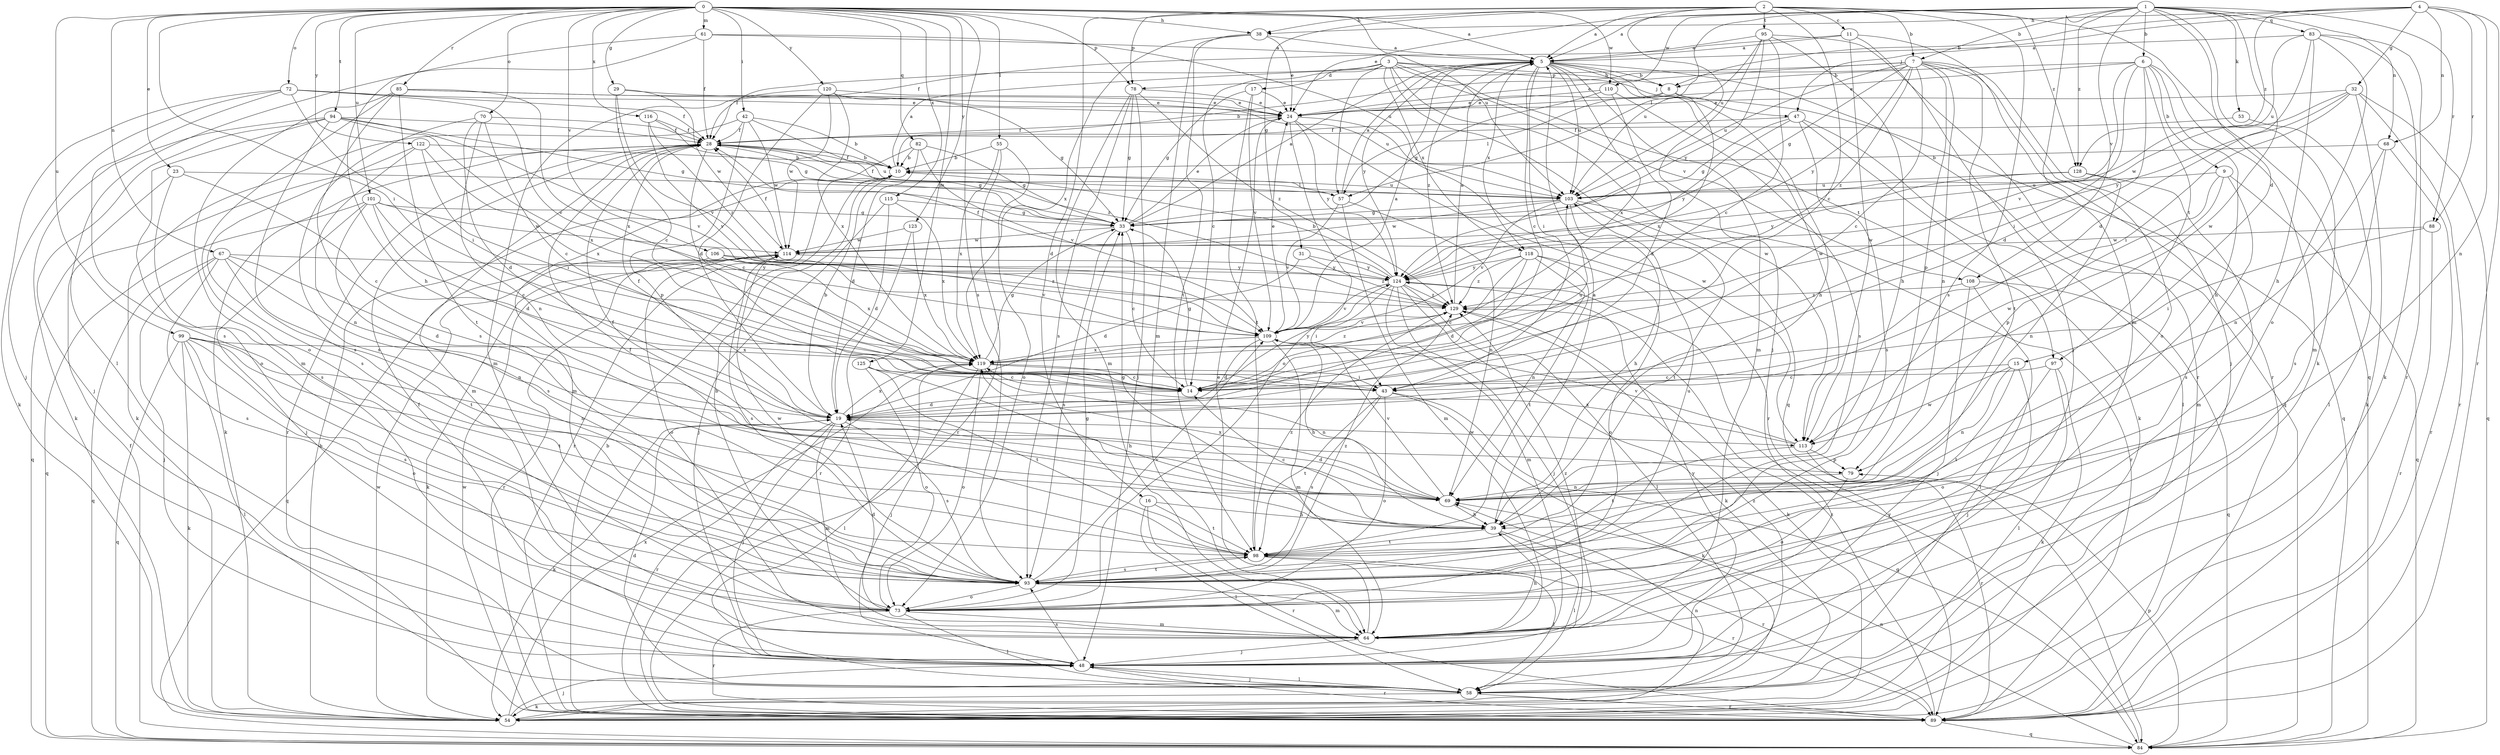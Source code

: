 strict digraph  {
0;
1;
2;
3;
4;
5;
6;
7;
8;
9;
10;
11;
14;
15;
16;
17;
19;
23;
24;
28;
29;
31;
32;
33;
38;
39;
42;
43;
47;
48;
53;
54;
55;
57;
58;
61;
64;
67;
68;
69;
70;
72;
73;
78;
79;
82;
83;
84;
85;
88;
89;
93;
94;
95;
97;
98;
99;
101;
103;
106;
108;
109;
110;
113;
114;
115;
116;
118;
119;
120;
122;
123;
124;
125;
128;
129;
0 -> 5  [label=a];
0 -> 23  [label=e];
0 -> 29  [label=g];
0 -> 38  [label=h];
0 -> 42  [label=i];
0 -> 43  [label=i];
0 -> 55  [label=l];
0 -> 61  [label=m];
0 -> 67  [label=n];
0 -> 70  [label=o];
0 -> 72  [label=o];
0 -> 78  [label=p];
0 -> 82  [label=q];
0 -> 85  [label=r];
0 -> 93  [label=s];
0 -> 94  [label=t];
0 -> 99  [label=u];
0 -> 101  [label=u];
0 -> 103  [label=u];
0 -> 106  [label=v];
0 -> 110  [label=w];
0 -> 115  [label=x];
0 -> 116  [label=x];
0 -> 120  [label=y];
0 -> 122  [label=y];
0 -> 123  [label=y];
0 -> 125  [label=z];
1 -> 5  [label=a];
1 -> 6  [label=b];
1 -> 7  [label=b];
1 -> 15  [label=d];
1 -> 24  [label=e];
1 -> 53  [label=k];
1 -> 54  [label=k];
1 -> 57  [label=l];
1 -> 64  [label=m];
1 -> 68  [label=n];
1 -> 83  [label=q];
1 -> 88  [label=r];
1 -> 108  [label=v];
1 -> 110  [label=w];
1 -> 113  [label=w];
1 -> 128  [label=z];
2 -> 5  [label=a];
2 -> 7  [label=b];
2 -> 11  [label=c];
2 -> 14  [label=c];
2 -> 16  [label=d];
2 -> 31  [label=g];
2 -> 38  [label=h];
2 -> 78  [label=p];
2 -> 84  [label=q];
2 -> 93  [label=s];
2 -> 95  [label=t];
2 -> 103  [label=u];
2 -> 128  [label=z];
3 -> 8  [label=b];
3 -> 14  [label=c];
3 -> 17  [label=d];
3 -> 28  [label=f];
3 -> 47  [label=j];
3 -> 57  [label=l];
3 -> 84  [label=q];
3 -> 97  [label=t];
3 -> 108  [label=v];
3 -> 113  [label=w];
3 -> 118  [label=x];
4 -> 8  [label=b];
4 -> 32  [label=g];
4 -> 38  [label=h];
4 -> 47  [label=j];
4 -> 68  [label=n];
4 -> 69  [label=n];
4 -> 88  [label=r];
4 -> 89  [label=r];
4 -> 128  [label=z];
5 -> 8  [label=b];
5 -> 14  [label=c];
5 -> 39  [label=h];
5 -> 43  [label=i];
5 -> 64  [label=m];
5 -> 84  [label=q];
5 -> 103  [label=u];
5 -> 113  [label=w];
5 -> 118  [label=x];
5 -> 119  [label=x];
5 -> 124  [label=y];
5 -> 129  [label=z];
6 -> 8  [label=b];
6 -> 9  [label=b];
6 -> 19  [label=d];
6 -> 24  [label=e];
6 -> 39  [label=h];
6 -> 43  [label=i];
6 -> 64  [label=m];
6 -> 97  [label=t];
6 -> 109  [label=v];
7 -> 10  [label=b];
7 -> 14  [label=c];
7 -> 24  [label=e];
7 -> 33  [label=g];
7 -> 48  [label=j];
7 -> 69  [label=n];
7 -> 73  [label=o];
7 -> 78  [label=p];
7 -> 79  [label=p];
7 -> 98  [label=t];
7 -> 103  [label=u];
7 -> 124  [label=y];
7 -> 129  [label=z];
8 -> 24  [label=e];
8 -> 57  [label=l];
8 -> 84  [label=q];
8 -> 119  [label=x];
9 -> 79  [label=p];
9 -> 84  [label=q];
9 -> 93  [label=s];
9 -> 103  [label=u];
9 -> 113  [label=w];
10 -> 5  [label=a];
10 -> 28  [label=f];
10 -> 57  [label=l];
10 -> 89  [label=r];
10 -> 103  [label=u];
11 -> 5  [label=a];
11 -> 28  [label=f];
11 -> 48  [label=j];
11 -> 89  [label=r];
11 -> 113  [label=w];
14 -> 19  [label=d];
14 -> 33  [label=g];
14 -> 103  [label=u];
14 -> 124  [label=y];
15 -> 14  [label=c];
15 -> 48  [label=j];
15 -> 69  [label=n];
15 -> 98  [label=t];
15 -> 113  [label=w];
16 -> 39  [label=h];
16 -> 58  [label=l];
16 -> 89  [label=r];
16 -> 98  [label=t];
17 -> 24  [label=e];
17 -> 33  [label=g];
17 -> 98  [label=t];
17 -> 109  [label=v];
19 -> 10  [label=b];
19 -> 28  [label=f];
19 -> 48  [label=j];
19 -> 54  [label=k];
19 -> 64  [label=m];
19 -> 89  [label=r];
19 -> 93  [label=s];
19 -> 113  [label=w];
19 -> 119  [label=x];
23 -> 14  [label=c];
23 -> 84  [label=q];
23 -> 93  [label=s];
23 -> 103  [label=u];
24 -> 28  [label=f];
24 -> 73  [label=o];
24 -> 89  [label=r];
24 -> 113  [label=w];
24 -> 124  [label=y];
28 -> 10  [label=b];
28 -> 14  [label=c];
28 -> 33  [label=g];
28 -> 54  [label=k];
28 -> 64  [label=m];
28 -> 89  [label=r];
28 -> 103  [label=u];
29 -> 14  [label=c];
29 -> 24  [label=e];
29 -> 109  [label=v];
29 -> 114  [label=w];
31 -> 19  [label=d];
31 -> 124  [label=y];
31 -> 129  [label=z];
32 -> 24  [label=e];
32 -> 43  [label=i];
32 -> 54  [label=k];
32 -> 84  [label=q];
32 -> 89  [label=r];
32 -> 114  [label=w];
32 -> 124  [label=y];
33 -> 5  [label=a];
33 -> 14  [label=c];
33 -> 24  [label=e];
33 -> 93  [label=s];
33 -> 114  [label=w];
38 -> 5  [label=a];
38 -> 24  [label=e];
38 -> 64  [label=m];
38 -> 98  [label=t];
38 -> 119  [label=x];
39 -> 5  [label=a];
39 -> 14  [label=c];
39 -> 33  [label=g];
39 -> 58  [label=l];
39 -> 89  [label=r];
39 -> 98  [label=t];
42 -> 10  [label=b];
42 -> 28  [label=f];
42 -> 54  [label=k];
42 -> 79  [label=p];
42 -> 114  [label=w];
42 -> 129  [label=z];
43 -> 54  [label=k];
43 -> 73  [label=o];
43 -> 84  [label=q];
43 -> 93  [label=s];
43 -> 98  [label=t];
47 -> 28  [label=f];
47 -> 33  [label=g];
47 -> 54  [label=k];
47 -> 58  [label=l];
47 -> 93  [label=s];
47 -> 124  [label=y];
48 -> 28  [label=f];
48 -> 58  [label=l];
48 -> 89  [label=r];
48 -> 93  [label=s];
48 -> 124  [label=y];
53 -> 28  [label=f];
53 -> 58  [label=l];
54 -> 10  [label=b];
54 -> 48  [label=j];
54 -> 69  [label=n];
54 -> 114  [label=w];
54 -> 119  [label=x];
55 -> 10  [label=b];
55 -> 73  [label=o];
55 -> 89  [label=r];
55 -> 119  [label=x];
57 -> 5  [label=a];
57 -> 28  [label=f];
57 -> 64  [label=m];
57 -> 69  [label=n];
57 -> 109  [label=v];
58 -> 19  [label=d];
58 -> 48  [label=j];
58 -> 54  [label=k];
58 -> 89  [label=r];
58 -> 129  [label=z];
61 -> 5  [label=a];
61 -> 28  [label=f];
61 -> 39  [label=h];
61 -> 58  [label=l];
61 -> 103  [label=u];
64 -> 24  [label=e];
64 -> 39  [label=h];
64 -> 48  [label=j];
64 -> 129  [label=z];
67 -> 19  [label=d];
67 -> 48  [label=j];
67 -> 69  [label=n];
67 -> 84  [label=q];
67 -> 93  [label=s];
67 -> 98  [label=t];
67 -> 124  [label=y];
68 -> 10  [label=b];
68 -> 69  [label=n];
68 -> 89  [label=r];
68 -> 93  [label=s];
69 -> 19  [label=d];
69 -> 28  [label=f];
69 -> 39  [label=h];
69 -> 109  [label=v];
69 -> 119  [label=x];
70 -> 14  [label=c];
70 -> 19  [label=d];
70 -> 28  [label=f];
70 -> 69  [label=n];
70 -> 93  [label=s];
72 -> 24  [label=e];
72 -> 28  [label=f];
72 -> 43  [label=i];
72 -> 48  [label=j];
72 -> 54  [label=k];
72 -> 93  [label=s];
72 -> 109  [label=v];
73 -> 10  [label=b];
73 -> 19  [label=d];
73 -> 33  [label=g];
73 -> 58  [label=l];
73 -> 64  [label=m];
73 -> 89  [label=r];
78 -> 24  [label=e];
78 -> 33  [label=g];
78 -> 48  [label=j];
78 -> 64  [label=m];
78 -> 93  [label=s];
78 -> 129  [label=z];
79 -> 69  [label=n];
79 -> 73  [label=o];
82 -> 10  [label=b];
82 -> 19  [label=d];
82 -> 33  [label=g];
82 -> 64  [label=m];
82 -> 109  [label=v];
83 -> 5  [label=a];
83 -> 19  [label=d];
83 -> 39  [label=h];
83 -> 54  [label=k];
83 -> 73  [label=o];
83 -> 89  [label=r];
83 -> 103  [label=u];
84 -> 28  [label=f];
84 -> 69  [label=n];
84 -> 79  [label=p];
84 -> 124  [label=y];
85 -> 24  [label=e];
85 -> 64  [label=m];
85 -> 73  [label=o];
85 -> 93  [label=s];
85 -> 98  [label=t];
85 -> 103  [label=u];
85 -> 119  [label=x];
88 -> 43  [label=i];
88 -> 89  [label=r];
88 -> 114  [label=w];
89 -> 10  [label=b];
89 -> 84  [label=q];
89 -> 114  [label=w];
89 -> 129  [label=z];
93 -> 64  [label=m];
93 -> 73  [label=o];
93 -> 98  [label=t];
93 -> 103  [label=u];
93 -> 109  [label=v];
93 -> 114  [label=w];
93 -> 129  [label=z];
94 -> 28  [label=f];
94 -> 33  [label=g];
94 -> 48  [label=j];
94 -> 54  [label=k];
94 -> 73  [label=o];
94 -> 93  [label=s];
94 -> 109  [label=v];
94 -> 119  [label=x];
95 -> 5  [label=a];
95 -> 14  [label=c];
95 -> 39  [label=h];
95 -> 48  [label=j];
95 -> 89  [label=r];
95 -> 103  [label=u];
95 -> 124  [label=y];
97 -> 14  [label=c];
97 -> 54  [label=k];
97 -> 58  [label=l];
97 -> 73  [label=o];
98 -> 28  [label=f];
98 -> 58  [label=l];
98 -> 89  [label=r];
98 -> 93  [label=s];
98 -> 129  [label=z];
99 -> 54  [label=k];
99 -> 58  [label=l];
99 -> 69  [label=n];
99 -> 73  [label=o];
99 -> 84  [label=q];
99 -> 93  [label=s];
99 -> 98  [label=t];
99 -> 119  [label=x];
101 -> 14  [label=c];
101 -> 19  [label=d];
101 -> 33  [label=g];
101 -> 48  [label=j];
101 -> 84  [label=q];
101 -> 93  [label=s];
101 -> 114  [label=w];
103 -> 33  [label=g];
103 -> 39  [label=h];
103 -> 89  [label=r];
103 -> 98  [label=t];
103 -> 109  [label=v];
103 -> 114  [label=w];
106 -> 84  [label=q];
106 -> 109  [label=v];
106 -> 119  [label=x];
106 -> 124  [label=y];
106 -> 129  [label=z];
108 -> 48  [label=j];
108 -> 58  [label=l];
108 -> 84  [label=q];
108 -> 129  [label=z];
109 -> 5  [label=a];
109 -> 19  [label=d];
109 -> 24  [label=e];
109 -> 39  [label=h];
109 -> 64  [label=m];
109 -> 119  [label=x];
110 -> 19  [label=d];
110 -> 24  [label=e];
110 -> 33  [label=g];
110 -> 93  [label=s];
113 -> 79  [label=p];
113 -> 89  [label=r];
113 -> 98  [label=t];
113 -> 109  [label=v];
113 -> 119  [label=x];
114 -> 28  [label=f];
114 -> 54  [label=k];
114 -> 73  [label=o];
114 -> 89  [label=r];
114 -> 93  [label=s];
114 -> 124  [label=y];
115 -> 19  [label=d];
115 -> 33  [label=g];
115 -> 48  [label=j];
115 -> 119  [label=x];
116 -> 28  [label=f];
116 -> 33  [label=g];
116 -> 109  [label=v];
116 -> 129  [label=z];
118 -> 14  [label=c];
118 -> 19  [label=d];
118 -> 69  [label=n];
118 -> 73  [label=o];
118 -> 98  [label=t];
118 -> 124  [label=y];
118 -> 129  [label=z];
119 -> 14  [label=c];
119 -> 33  [label=g];
119 -> 43  [label=i];
119 -> 48  [label=j];
119 -> 58  [label=l];
119 -> 69  [label=n];
119 -> 73  [label=o];
119 -> 129  [label=z];
120 -> 19  [label=d];
120 -> 24  [label=e];
120 -> 33  [label=g];
120 -> 64  [label=m];
120 -> 114  [label=w];
120 -> 119  [label=x];
122 -> 10  [label=b];
122 -> 43  [label=i];
122 -> 69  [label=n];
122 -> 93  [label=s];
122 -> 119  [label=x];
123 -> 89  [label=r];
123 -> 114  [label=w];
123 -> 119  [label=x];
124 -> 10  [label=b];
124 -> 28  [label=f];
124 -> 43  [label=i];
124 -> 48  [label=j];
124 -> 54  [label=k];
124 -> 58  [label=l];
124 -> 64  [label=m];
124 -> 109  [label=v];
124 -> 129  [label=z];
125 -> 14  [label=c];
125 -> 39  [label=h];
125 -> 73  [label=o];
125 -> 98  [label=t];
128 -> 64  [label=m];
128 -> 69  [label=n];
128 -> 103  [label=u];
128 -> 124  [label=y];
129 -> 5  [label=a];
129 -> 54  [label=k];
129 -> 109  [label=v];
}
